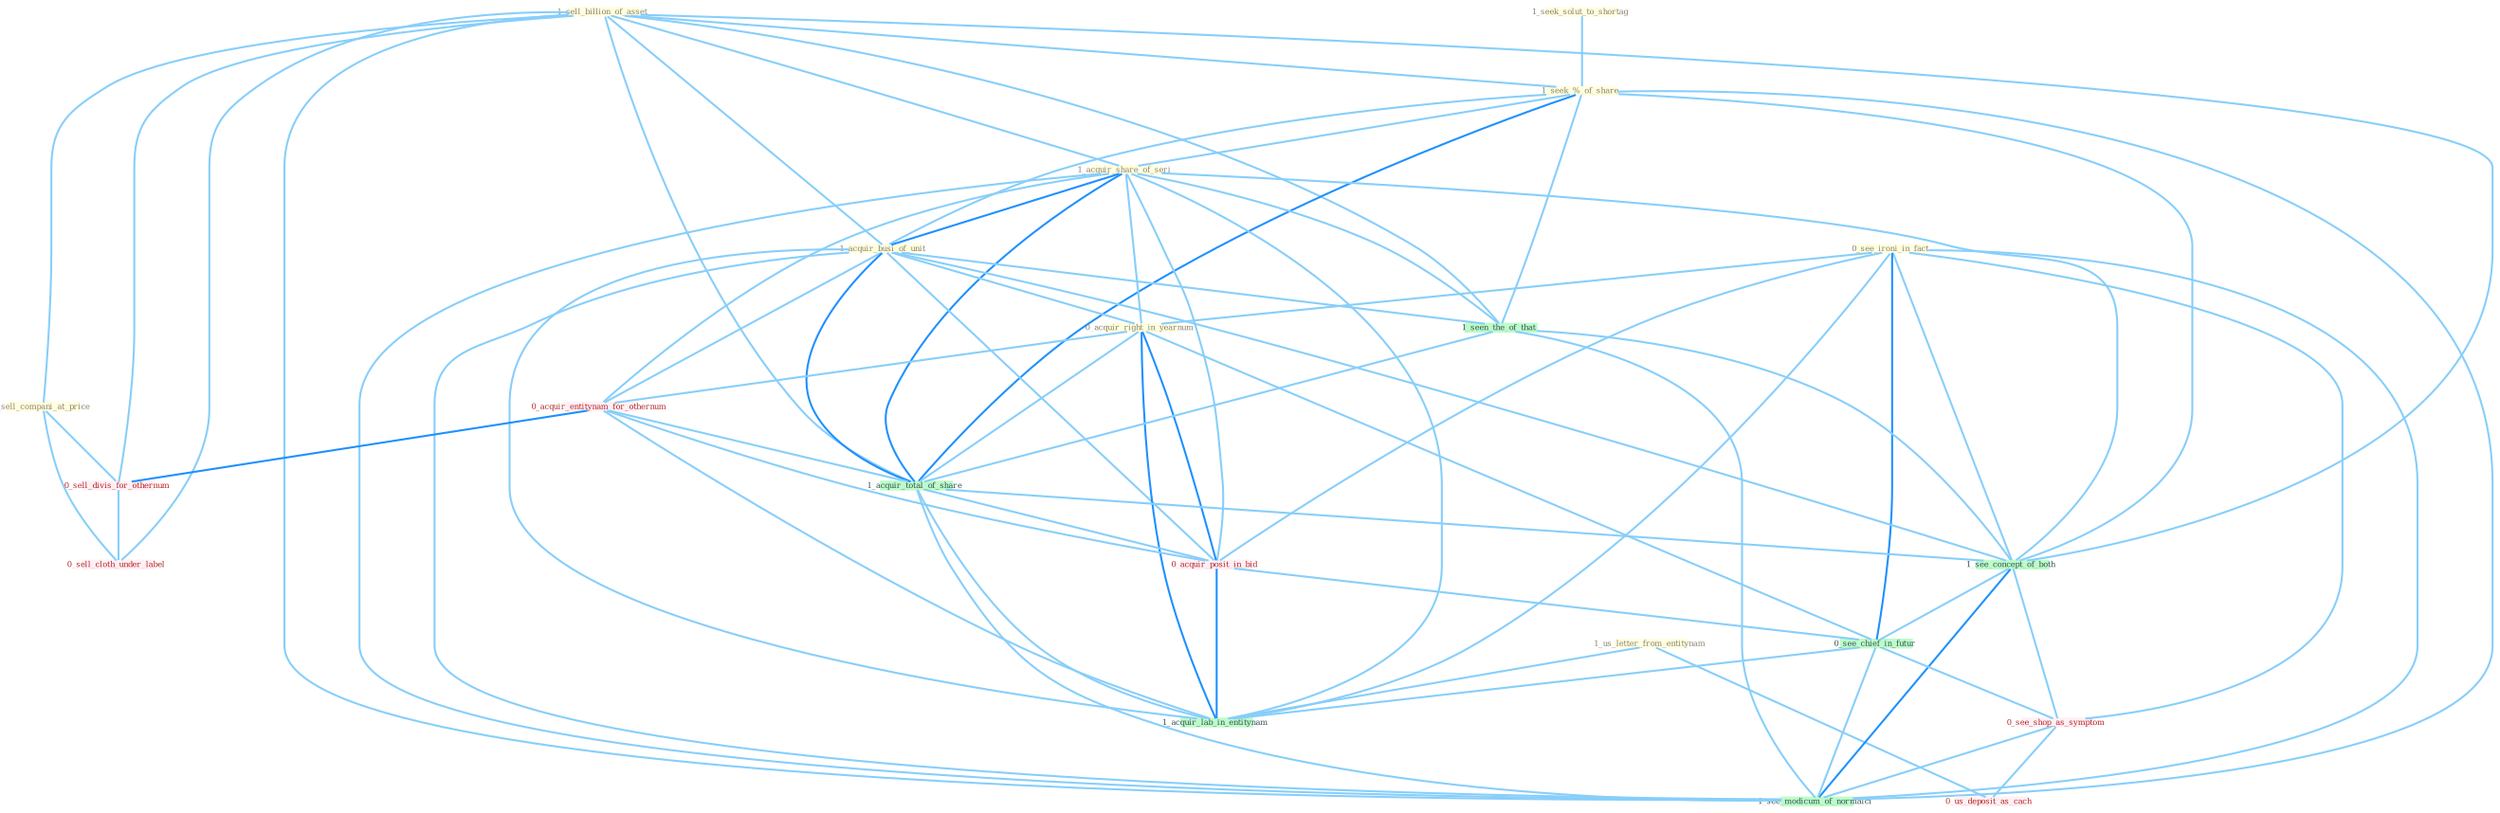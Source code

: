 Graph G{ 
    node
    [shape=polygon,style=filled,width=.5,height=.06,color="#BDFCC9",fixedsize=true,fontsize=4,
    fontcolor="#2f4f4f"];
    {node
    [color="#ffffe0", fontcolor="#8b7d6b"] "1_seek_solut_to_shortag " "0_see_ironi_in_fact " "1_sell_billion_of_asset " "1_seek_%_of_share " "1_us_letter_from_entitynam " "1_acquir_share_of_seri " "1_acquir_busi_of_unit " "0_acquir_right_in_yearnum " "0_sell_compani_at_price "}
{node [color="#fff0f5", fontcolor="#b22222"] "0_acquir_entitynam_for_othernum " "0_sell_divis_for_othernum " "0_sell_cloth_under_label " "0_acquir_posit_in_bid " "0_see_shop_as_symptom " "0_us_deposit_as_cach "}
edge [color="#B0E2FF"];

	"1_seek_solut_to_shortag " -- "1_seek_%_of_share " [w="1", color="#87cefa" ];
	"0_see_ironi_in_fact " -- "0_acquir_right_in_yearnum " [w="1", color="#87cefa" ];
	"0_see_ironi_in_fact " -- "0_acquir_posit_in_bid " [w="1", color="#87cefa" ];
	"0_see_ironi_in_fact " -- "1_see_concept_of_both " [w="1", color="#87cefa" ];
	"0_see_ironi_in_fact " -- "0_see_chief_in_futur " [w="2", color="#1e90ff" , len=0.8];
	"0_see_ironi_in_fact " -- "0_see_shop_as_symptom " [w="1", color="#87cefa" ];
	"0_see_ironi_in_fact " -- "1_acquir_lab_in_entitynam " [w="1", color="#87cefa" ];
	"0_see_ironi_in_fact " -- "1_see_modicum_of_normalci " [w="1", color="#87cefa" ];
	"1_sell_billion_of_asset " -- "1_seek_%_of_share " [w="1", color="#87cefa" ];
	"1_sell_billion_of_asset " -- "1_acquir_share_of_seri " [w="1", color="#87cefa" ];
	"1_sell_billion_of_asset " -- "1_acquir_busi_of_unit " [w="1", color="#87cefa" ];
	"1_sell_billion_of_asset " -- "0_sell_compani_at_price " [w="1", color="#87cefa" ];
	"1_sell_billion_of_asset " -- "1_seen_the_of_that " [w="1", color="#87cefa" ];
	"1_sell_billion_of_asset " -- "0_sell_divis_for_othernum " [w="1", color="#87cefa" ];
	"1_sell_billion_of_asset " -- "1_acquir_total_of_share " [w="1", color="#87cefa" ];
	"1_sell_billion_of_asset " -- "0_sell_cloth_under_label " [w="1", color="#87cefa" ];
	"1_sell_billion_of_asset " -- "1_see_concept_of_both " [w="1", color="#87cefa" ];
	"1_sell_billion_of_asset " -- "1_see_modicum_of_normalci " [w="1", color="#87cefa" ];
	"1_seek_%_of_share " -- "1_acquir_share_of_seri " [w="1", color="#87cefa" ];
	"1_seek_%_of_share " -- "1_acquir_busi_of_unit " [w="1", color="#87cefa" ];
	"1_seek_%_of_share " -- "1_seen_the_of_that " [w="1", color="#87cefa" ];
	"1_seek_%_of_share " -- "1_acquir_total_of_share " [w="2", color="#1e90ff" , len=0.8];
	"1_seek_%_of_share " -- "1_see_concept_of_both " [w="1", color="#87cefa" ];
	"1_seek_%_of_share " -- "1_see_modicum_of_normalci " [w="1", color="#87cefa" ];
	"1_us_letter_from_entitynam " -- "1_acquir_lab_in_entitynam " [w="1", color="#87cefa" ];
	"1_us_letter_from_entitynam " -- "0_us_deposit_as_cach " [w="1", color="#87cefa" ];
	"1_acquir_share_of_seri " -- "1_acquir_busi_of_unit " [w="2", color="#1e90ff" , len=0.8];
	"1_acquir_share_of_seri " -- "0_acquir_right_in_yearnum " [w="1", color="#87cefa" ];
	"1_acquir_share_of_seri " -- "0_acquir_entitynam_for_othernum " [w="1", color="#87cefa" ];
	"1_acquir_share_of_seri " -- "1_seen_the_of_that " [w="1", color="#87cefa" ];
	"1_acquir_share_of_seri " -- "1_acquir_total_of_share " [w="2", color="#1e90ff" , len=0.8];
	"1_acquir_share_of_seri " -- "0_acquir_posit_in_bid " [w="1", color="#87cefa" ];
	"1_acquir_share_of_seri " -- "1_see_concept_of_both " [w="1", color="#87cefa" ];
	"1_acquir_share_of_seri " -- "1_acquir_lab_in_entitynam " [w="1", color="#87cefa" ];
	"1_acquir_share_of_seri " -- "1_see_modicum_of_normalci " [w="1", color="#87cefa" ];
	"1_acquir_busi_of_unit " -- "0_acquir_right_in_yearnum " [w="1", color="#87cefa" ];
	"1_acquir_busi_of_unit " -- "0_acquir_entitynam_for_othernum " [w="1", color="#87cefa" ];
	"1_acquir_busi_of_unit " -- "1_seen_the_of_that " [w="1", color="#87cefa" ];
	"1_acquir_busi_of_unit " -- "1_acquir_total_of_share " [w="2", color="#1e90ff" , len=0.8];
	"1_acquir_busi_of_unit " -- "0_acquir_posit_in_bid " [w="1", color="#87cefa" ];
	"1_acquir_busi_of_unit " -- "1_see_concept_of_both " [w="1", color="#87cefa" ];
	"1_acquir_busi_of_unit " -- "1_acquir_lab_in_entitynam " [w="1", color="#87cefa" ];
	"1_acquir_busi_of_unit " -- "1_see_modicum_of_normalci " [w="1", color="#87cefa" ];
	"0_acquir_right_in_yearnum " -- "0_acquir_entitynam_for_othernum " [w="1", color="#87cefa" ];
	"0_acquir_right_in_yearnum " -- "1_acquir_total_of_share " [w="1", color="#87cefa" ];
	"0_acquir_right_in_yearnum " -- "0_acquir_posit_in_bid " [w="2", color="#1e90ff" , len=0.8];
	"0_acquir_right_in_yearnum " -- "0_see_chief_in_futur " [w="1", color="#87cefa" ];
	"0_acquir_right_in_yearnum " -- "1_acquir_lab_in_entitynam " [w="2", color="#1e90ff" , len=0.8];
	"0_sell_compani_at_price " -- "0_sell_divis_for_othernum " [w="1", color="#87cefa" ];
	"0_sell_compani_at_price " -- "0_sell_cloth_under_label " [w="1", color="#87cefa" ];
	"0_acquir_entitynam_for_othernum " -- "0_sell_divis_for_othernum " [w="2", color="#1e90ff" , len=0.8];
	"0_acquir_entitynam_for_othernum " -- "1_acquir_total_of_share " [w="1", color="#87cefa" ];
	"0_acquir_entitynam_for_othernum " -- "0_acquir_posit_in_bid " [w="1", color="#87cefa" ];
	"0_acquir_entitynam_for_othernum " -- "1_acquir_lab_in_entitynam " [w="1", color="#87cefa" ];
	"1_seen_the_of_that " -- "1_acquir_total_of_share " [w="1", color="#87cefa" ];
	"1_seen_the_of_that " -- "1_see_concept_of_both " [w="1", color="#87cefa" ];
	"1_seen_the_of_that " -- "1_see_modicum_of_normalci " [w="1", color="#87cefa" ];
	"0_sell_divis_for_othernum " -- "0_sell_cloth_under_label " [w="1", color="#87cefa" ];
	"1_acquir_total_of_share " -- "0_acquir_posit_in_bid " [w="1", color="#87cefa" ];
	"1_acquir_total_of_share " -- "1_see_concept_of_both " [w="1", color="#87cefa" ];
	"1_acquir_total_of_share " -- "1_acquir_lab_in_entitynam " [w="1", color="#87cefa" ];
	"1_acquir_total_of_share " -- "1_see_modicum_of_normalci " [w="1", color="#87cefa" ];
	"0_acquir_posit_in_bid " -- "0_see_chief_in_futur " [w="1", color="#87cefa" ];
	"0_acquir_posit_in_bid " -- "1_acquir_lab_in_entitynam " [w="2", color="#1e90ff" , len=0.8];
	"1_see_concept_of_both " -- "0_see_chief_in_futur " [w="1", color="#87cefa" ];
	"1_see_concept_of_both " -- "0_see_shop_as_symptom " [w="1", color="#87cefa" ];
	"1_see_concept_of_both " -- "1_see_modicum_of_normalci " [w="2", color="#1e90ff" , len=0.8];
	"0_see_chief_in_futur " -- "0_see_shop_as_symptom " [w="1", color="#87cefa" ];
	"0_see_chief_in_futur " -- "1_acquir_lab_in_entitynam " [w="1", color="#87cefa" ];
	"0_see_chief_in_futur " -- "1_see_modicum_of_normalci " [w="1", color="#87cefa" ];
	"0_see_shop_as_symptom " -- "0_us_deposit_as_cach " [w="1", color="#87cefa" ];
	"0_see_shop_as_symptom " -- "1_see_modicum_of_normalci " [w="1", color="#87cefa" ];
}